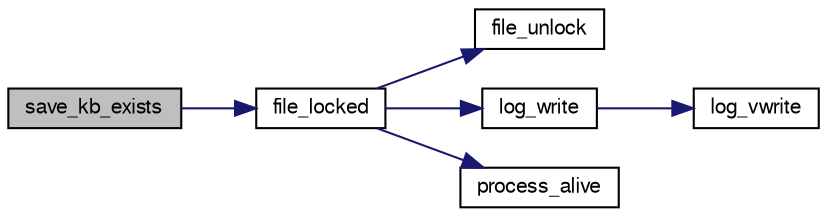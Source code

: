 digraph G
{
  bgcolor="transparent";
  edge [fontname="FreeSans",fontsize="10",labelfontname="FreeSans",labelfontsize="10"];
  node [fontname="FreeSans",fontsize="10",shape=record];
  rankdir=LR;
  Node1 [label="save_kb_exists",height=0.2,width=0.4,color="black", fillcolor="grey75", style="filled" fontcolor="black"];
  Node1 -> Node2 [color="midnightblue",fontsize="10",style="solid",fontname="FreeSans"];
  Node2 [label="file_locked",height=0.2,width=0.4,color="black",URL="$locks_8c.html#ac9109c8213cd8478105ec4b5b56e9b1c"];
  Node2 -> Node3 [color="midnightblue",fontsize="10",style="solid",fontname="FreeSans"];
  Node3 [label="file_unlock",height=0.2,width=0.4,color="black",URL="$locks_8c.html#a5237a98830f3ba49d14bc95b25f72ad2"];
  Node2 -> Node4 [color="midnightblue",fontsize="10",style="solid",fontname="FreeSans"];
  Node4 [label="log_write",height=0.2,width=0.4,color="black",URL="$log_8c.html#aebd780cf62bc3eed16f852bd30250a3a"];
  Node4 -> Node5 [color="midnightblue",fontsize="10",style="solid",fontname="FreeSans"];
  Node5 [label="log_vwrite",height=0.2,width=0.4,color="black",URL="$log_8c.html#a20d71c8bbe1b9014a523f38e2fabbc02"];
  Node2 -> Node6 [color="midnightblue",fontsize="10",style="solid",fontname="FreeSans"];
  Node6 [label="process_alive",height=0.2,width=0.4,color="black",URL="$utils_8c.html#affd062302c0cfe28759d8bbbc03b0027"];
}
